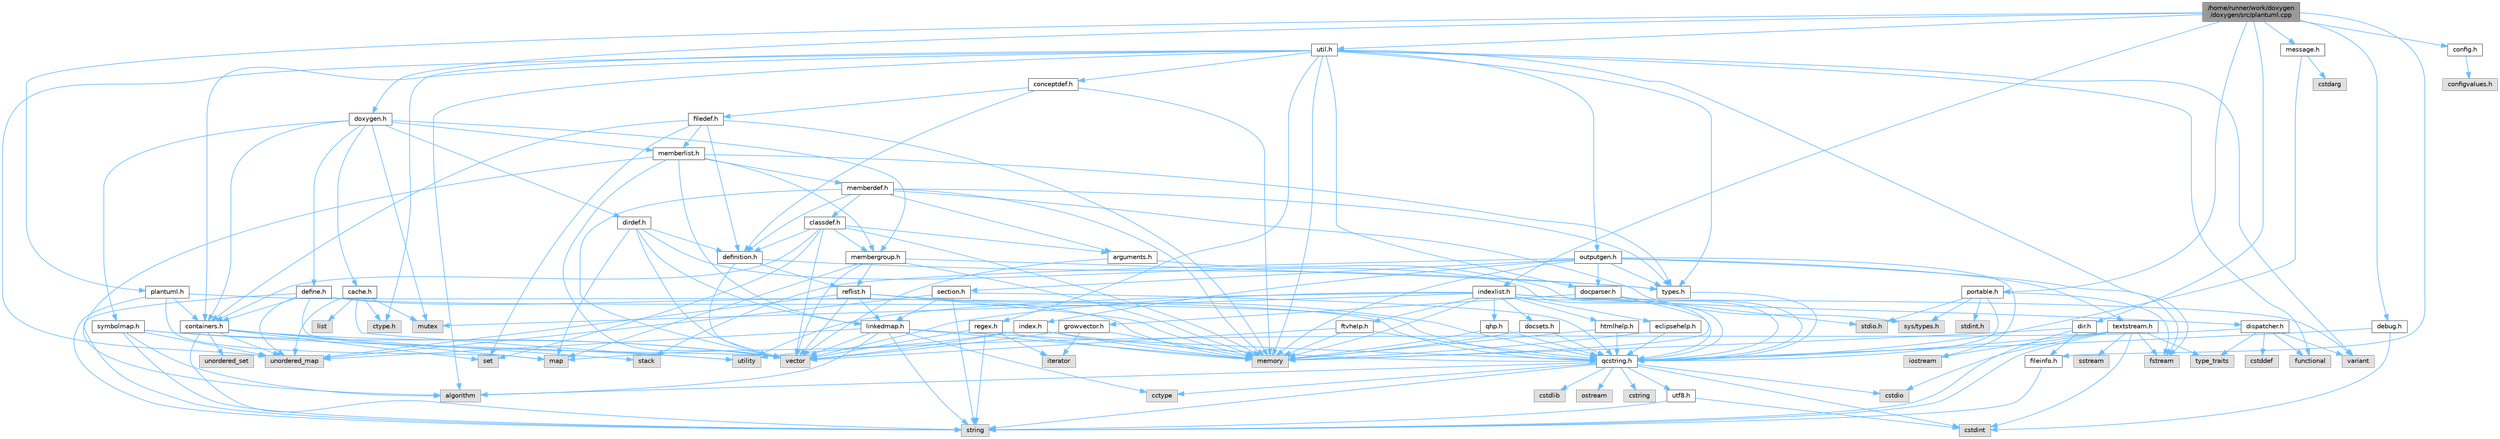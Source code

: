 digraph "/home/runner/work/doxygen/doxygen/src/plantuml.cpp"
{
 // INTERACTIVE_SVG=YES
 // LATEX_PDF_SIZE
  bgcolor="transparent";
  edge [fontname=Helvetica,fontsize=10,labelfontname=Helvetica,labelfontsize=10];
  node [fontname=Helvetica,fontsize=10,shape=box,height=0.2,width=0.4];
  Node1 [id="Node000001",label="/home/runner/work/doxygen\l/doxygen/src/plantuml.cpp",height=0.2,width=0.4,color="gray40", fillcolor="grey60", style="filled", fontcolor="black"];
  Node1 -> Node2 [id="edge1_Node000001_Node000002",color="steelblue1",style="solid"];
  Node2 [id="Node000002",label="plantuml.h",height=0.2,width=0.4,color="grey40", fillcolor="white", style="filled",URL="$d3/dde/plantuml_8h.html",tooltip=" "];
  Node2 -> Node3 [id="edge2_Node000002_Node000003",color="steelblue1",style="solid"];
  Node3 [id="Node000003",label="map",height=0.2,width=0.4,color="grey60", fillcolor="#E0E0E0", style="filled"];
  Node2 -> Node4 [id="edge3_Node000002_Node000004",color="steelblue1",style="solid"];
  Node4 [id="Node000004",label="string",height=0.2,width=0.4,color="grey60", fillcolor="#E0E0E0", style="filled"];
  Node2 -> Node5 [id="edge4_Node000002_Node000005",color="steelblue1",style="solid"];
  Node5 [id="Node000005",label="containers.h",height=0.2,width=0.4,color="grey40", fillcolor="white", style="filled",URL="$d5/d75/containers_8h.html",tooltip=" "];
  Node5 -> Node6 [id="edge5_Node000005_Node000006",color="steelblue1",style="solid"];
  Node6 [id="Node000006",label="vector",height=0.2,width=0.4,color="grey60", fillcolor="#E0E0E0", style="filled"];
  Node5 -> Node4 [id="edge6_Node000005_Node000004",color="steelblue1",style="solid"];
  Node5 -> Node7 [id="edge7_Node000005_Node000007",color="steelblue1",style="solid"];
  Node7 [id="Node000007",label="set",height=0.2,width=0.4,color="grey60", fillcolor="#E0E0E0", style="filled"];
  Node5 -> Node3 [id="edge8_Node000005_Node000003",color="steelblue1",style="solid"];
  Node5 -> Node8 [id="edge9_Node000005_Node000008",color="steelblue1",style="solid"];
  Node8 [id="Node000008",label="unordered_set",height=0.2,width=0.4,color="grey60", fillcolor="#E0E0E0", style="filled"];
  Node5 -> Node9 [id="edge10_Node000005_Node000009",color="steelblue1",style="solid"];
  Node9 [id="Node000009",label="unordered_map",height=0.2,width=0.4,color="grey60", fillcolor="#E0E0E0", style="filled"];
  Node5 -> Node10 [id="edge11_Node000005_Node000010",color="steelblue1",style="solid"];
  Node10 [id="Node000010",label="stack",height=0.2,width=0.4,color="grey60", fillcolor="#E0E0E0", style="filled"];
  Node2 -> Node11 [id="edge12_Node000002_Node000011",color="steelblue1",style="solid"];
  Node11 [id="Node000011",label="qcstring.h",height=0.2,width=0.4,color="grey40", fillcolor="white", style="filled",URL="$d7/d5c/qcstring_8h.html",tooltip=" "];
  Node11 -> Node4 [id="edge13_Node000011_Node000004",color="steelblue1",style="solid"];
  Node11 -> Node12 [id="edge14_Node000011_Node000012",color="steelblue1",style="solid"];
  Node12 [id="Node000012",label="algorithm",height=0.2,width=0.4,color="grey60", fillcolor="#E0E0E0", style="filled"];
  Node11 -> Node13 [id="edge15_Node000011_Node000013",color="steelblue1",style="solid"];
  Node13 [id="Node000013",label="cctype",height=0.2,width=0.4,color="grey60", fillcolor="#E0E0E0", style="filled"];
  Node11 -> Node14 [id="edge16_Node000011_Node000014",color="steelblue1",style="solid"];
  Node14 [id="Node000014",label="cstring",height=0.2,width=0.4,color="grey60", fillcolor="#E0E0E0", style="filled"];
  Node11 -> Node15 [id="edge17_Node000011_Node000015",color="steelblue1",style="solid"];
  Node15 [id="Node000015",label="cstdio",height=0.2,width=0.4,color="grey60", fillcolor="#E0E0E0", style="filled"];
  Node11 -> Node16 [id="edge18_Node000011_Node000016",color="steelblue1",style="solid"];
  Node16 [id="Node000016",label="cstdlib",height=0.2,width=0.4,color="grey60", fillcolor="#E0E0E0", style="filled"];
  Node11 -> Node17 [id="edge19_Node000011_Node000017",color="steelblue1",style="solid"];
  Node17 [id="Node000017",label="cstdint",height=0.2,width=0.4,color="grey60", fillcolor="#E0E0E0", style="filled"];
  Node11 -> Node18 [id="edge20_Node000011_Node000018",color="steelblue1",style="solid"];
  Node18 [id="Node000018",label="ostream",height=0.2,width=0.4,color="grey60", fillcolor="#E0E0E0", style="filled"];
  Node11 -> Node19 [id="edge21_Node000011_Node000019",color="steelblue1",style="solid"];
  Node19 [id="Node000019",label="utf8.h",height=0.2,width=0.4,color="grey40", fillcolor="white", style="filled",URL="$db/d7c/utf8_8h.html",tooltip="Various UTF8 related helper functions."];
  Node19 -> Node17 [id="edge22_Node000019_Node000017",color="steelblue1",style="solid"];
  Node19 -> Node4 [id="edge23_Node000019_Node000004",color="steelblue1",style="solid"];
  Node1 -> Node20 [id="edge24_Node000001_Node000020",color="steelblue1",style="solid"];
  Node20 [id="Node000020",label="util.h",height=0.2,width=0.4,color="grey40", fillcolor="white", style="filled",URL="$d8/d3c/util_8h.html",tooltip="A bunch of utility functions."];
  Node20 -> Node21 [id="edge25_Node000020_Node000021",color="steelblue1",style="solid"];
  Node21 [id="Node000021",label="memory",height=0.2,width=0.4,color="grey60", fillcolor="#E0E0E0", style="filled"];
  Node20 -> Node9 [id="edge26_Node000020_Node000009",color="steelblue1",style="solid"];
  Node20 -> Node12 [id="edge27_Node000020_Node000012",color="steelblue1",style="solid"];
  Node20 -> Node22 [id="edge28_Node000020_Node000022",color="steelblue1",style="solid"];
  Node22 [id="Node000022",label="functional",height=0.2,width=0.4,color="grey60", fillcolor="#E0E0E0", style="filled"];
  Node20 -> Node23 [id="edge29_Node000020_Node000023",color="steelblue1",style="solid"];
  Node23 [id="Node000023",label="fstream",height=0.2,width=0.4,color="grey60", fillcolor="#E0E0E0", style="filled"];
  Node20 -> Node24 [id="edge30_Node000020_Node000024",color="steelblue1",style="solid"];
  Node24 [id="Node000024",label="variant",height=0.2,width=0.4,color="grey60", fillcolor="#E0E0E0", style="filled"];
  Node20 -> Node25 [id="edge31_Node000020_Node000025",color="steelblue1",style="solid"];
  Node25 [id="Node000025",label="ctype.h",height=0.2,width=0.4,color="grey60", fillcolor="#E0E0E0", style="filled"];
  Node20 -> Node26 [id="edge32_Node000020_Node000026",color="steelblue1",style="solid"];
  Node26 [id="Node000026",label="types.h",height=0.2,width=0.4,color="grey40", fillcolor="white", style="filled",URL="$d9/d49/types_8h.html",tooltip="This file contains a number of basic enums and types."];
  Node26 -> Node11 [id="edge33_Node000026_Node000011",color="steelblue1",style="solid"];
  Node20 -> Node27 [id="edge34_Node000020_Node000027",color="steelblue1",style="solid"];
  Node27 [id="Node000027",label="docparser.h",height=0.2,width=0.4,color="grey40", fillcolor="white", style="filled",URL="$de/d9c/docparser_8h.html",tooltip=" "];
  Node27 -> Node28 [id="edge35_Node000027_Node000028",color="steelblue1",style="solid"];
  Node28 [id="Node000028",label="stdio.h",height=0.2,width=0.4,color="grey60", fillcolor="#E0E0E0", style="filled"];
  Node27 -> Node21 [id="edge36_Node000027_Node000021",color="steelblue1",style="solid"];
  Node27 -> Node11 [id="edge37_Node000027_Node000011",color="steelblue1",style="solid"];
  Node27 -> Node29 [id="edge38_Node000027_Node000029",color="steelblue1",style="solid"];
  Node29 [id="Node000029",label="growvector.h",height=0.2,width=0.4,color="grey40", fillcolor="white", style="filled",URL="$d7/d50/growvector_8h.html",tooltip=" "];
  Node29 -> Node6 [id="edge39_Node000029_Node000006",color="steelblue1",style="solid"];
  Node29 -> Node21 [id="edge40_Node000029_Node000021",color="steelblue1",style="solid"];
  Node29 -> Node30 [id="edge41_Node000029_Node000030",color="steelblue1",style="solid"];
  Node30 [id="Node000030",label="iterator",height=0.2,width=0.4,color="grey60", fillcolor="#E0E0E0", style="filled"];
  Node20 -> Node5 [id="edge42_Node000020_Node000005",color="steelblue1",style="solid"];
  Node20 -> Node31 [id="edge43_Node000020_Node000031",color="steelblue1",style="solid"];
  Node31 [id="Node000031",label="outputgen.h",height=0.2,width=0.4,color="grey40", fillcolor="white", style="filled",URL="$df/d06/outputgen_8h.html",tooltip=" "];
  Node31 -> Node21 [id="edge44_Node000031_Node000021",color="steelblue1",style="solid"];
  Node31 -> Node10 [id="edge45_Node000031_Node000010",color="steelblue1",style="solid"];
  Node31 -> Node32 [id="edge46_Node000031_Node000032",color="steelblue1",style="solid"];
  Node32 [id="Node000032",label="iostream",height=0.2,width=0.4,color="grey60", fillcolor="#E0E0E0", style="filled"];
  Node31 -> Node23 [id="edge47_Node000031_Node000023",color="steelblue1",style="solid"];
  Node31 -> Node26 [id="edge48_Node000031_Node000026",color="steelblue1",style="solid"];
  Node31 -> Node33 [id="edge49_Node000031_Node000033",color="steelblue1",style="solid"];
  Node33 [id="Node000033",label="index.h",height=0.2,width=0.4,color="grey40", fillcolor="white", style="filled",URL="$d1/db5/index_8h.html",tooltip=" "];
  Node33 -> Node21 [id="edge50_Node000033_Node000021",color="steelblue1",style="solid"];
  Node33 -> Node6 [id="edge51_Node000033_Node000006",color="steelblue1",style="solid"];
  Node33 -> Node3 [id="edge52_Node000033_Node000003",color="steelblue1",style="solid"];
  Node33 -> Node11 [id="edge53_Node000033_Node000011",color="steelblue1",style="solid"];
  Node31 -> Node34 [id="edge54_Node000031_Node000034",color="steelblue1",style="solid"];
  Node34 [id="Node000034",label="section.h",height=0.2,width=0.4,color="grey40", fillcolor="white", style="filled",URL="$d1/d2a/section_8h.html",tooltip=" "];
  Node34 -> Node4 [id="edge55_Node000034_Node000004",color="steelblue1",style="solid"];
  Node34 -> Node9 [id="edge56_Node000034_Node000009",color="steelblue1",style="solid"];
  Node34 -> Node11 [id="edge57_Node000034_Node000011",color="steelblue1",style="solid"];
  Node34 -> Node35 [id="edge58_Node000034_Node000035",color="steelblue1",style="solid"];
  Node35 [id="Node000035",label="linkedmap.h",height=0.2,width=0.4,color="grey40", fillcolor="white", style="filled",URL="$da/de1/linkedmap_8h.html",tooltip=" "];
  Node35 -> Node9 [id="edge59_Node000035_Node000009",color="steelblue1",style="solid"];
  Node35 -> Node6 [id="edge60_Node000035_Node000006",color="steelblue1",style="solid"];
  Node35 -> Node21 [id="edge61_Node000035_Node000021",color="steelblue1",style="solid"];
  Node35 -> Node4 [id="edge62_Node000035_Node000004",color="steelblue1",style="solid"];
  Node35 -> Node12 [id="edge63_Node000035_Node000012",color="steelblue1",style="solid"];
  Node35 -> Node13 [id="edge64_Node000035_Node000013",color="steelblue1",style="solid"];
  Node35 -> Node11 [id="edge65_Node000035_Node000011",color="steelblue1",style="solid"];
  Node31 -> Node36 [id="edge66_Node000031_Node000036",color="steelblue1",style="solid"];
  Node36 [id="Node000036",label="textstream.h",height=0.2,width=0.4,color="grey40", fillcolor="white", style="filled",URL="$d4/d7d/textstream_8h.html",tooltip=" "];
  Node36 -> Node4 [id="edge67_Node000036_Node000004",color="steelblue1",style="solid"];
  Node36 -> Node32 [id="edge68_Node000036_Node000032",color="steelblue1",style="solid"];
  Node36 -> Node37 [id="edge69_Node000036_Node000037",color="steelblue1",style="solid"];
  Node37 [id="Node000037",label="sstream",height=0.2,width=0.4,color="grey60", fillcolor="#E0E0E0", style="filled"];
  Node36 -> Node17 [id="edge70_Node000036_Node000017",color="steelblue1",style="solid"];
  Node36 -> Node15 [id="edge71_Node000036_Node000015",color="steelblue1",style="solid"];
  Node36 -> Node23 [id="edge72_Node000036_Node000023",color="steelblue1",style="solid"];
  Node36 -> Node38 [id="edge73_Node000036_Node000038",color="steelblue1",style="solid"];
  Node38 [id="Node000038",label="type_traits",height=0.2,width=0.4,color="grey60", fillcolor="#E0E0E0", style="filled"];
  Node36 -> Node11 [id="edge74_Node000036_Node000011",color="steelblue1",style="solid"];
  Node31 -> Node27 [id="edge75_Node000031_Node000027",color="steelblue1",style="solid"];
  Node20 -> Node39 [id="edge76_Node000020_Node000039",color="steelblue1",style="solid"];
  Node39 [id="Node000039",label="regex.h",height=0.2,width=0.4,color="grey40", fillcolor="white", style="filled",URL="$d1/d21/regex_8h.html",tooltip=" "];
  Node39 -> Node21 [id="edge77_Node000039_Node000021",color="steelblue1",style="solid"];
  Node39 -> Node4 [id="edge78_Node000039_Node000004",color="steelblue1",style="solid"];
  Node39 -> Node6 [id="edge79_Node000039_Node000006",color="steelblue1",style="solid"];
  Node39 -> Node30 [id="edge80_Node000039_Node000030",color="steelblue1",style="solid"];
  Node20 -> Node40 [id="edge81_Node000020_Node000040",color="steelblue1",style="solid"];
  Node40 [id="Node000040",label="conceptdef.h",height=0.2,width=0.4,color="grey40", fillcolor="white", style="filled",URL="$da/df1/conceptdef_8h.html",tooltip=" "];
  Node40 -> Node21 [id="edge82_Node000040_Node000021",color="steelblue1",style="solid"];
  Node40 -> Node41 [id="edge83_Node000040_Node000041",color="steelblue1",style="solid"];
  Node41 [id="Node000041",label="definition.h",height=0.2,width=0.4,color="grey40", fillcolor="white", style="filled",URL="$df/da1/definition_8h.html",tooltip=" "];
  Node41 -> Node6 [id="edge84_Node000041_Node000006",color="steelblue1",style="solid"];
  Node41 -> Node26 [id="edge85_Node000041_Node000026",color="steelblue1",style="solid"];
  Node41 -> Node42 [id="edge86_Node000041_Node000042",color="steelblue1",style="solid"];
  Node42 [id="Node000042",label="reflist.h",height=0.2,width=0.4,color="grey40", fillcolor="white", style="filled",URL="$d1/d02/reflist_8h.html",tooltip=" "];
  Node42 -> Node6 [id="edge87_Node000042_Node000006",color="steelblue1",style="solid"];
  Node42 -> Node9 [id="edge88_Node000042_Node000009",color="steelblue1",style="solid"];
  Node42 -> Node21 [id="edge89_Node000042_Node000021",color="steelblue1",style="solid"];
  Node42 -> Node11 [id="edge90_Node000042_Node000011",color="steelblue1",style="solid"];
  Node42 -> Node35 [id="edge91_Node000042_Node000035",color="steelblue1",style="solid"];
  Node40 -> Node43 [id="edge92_Node000040_Node000043",color="steelblue1",style="solid"];
  Node43 [id="Node000043",label="filedef.h",height=0.2,width=0.4,color="grey40", fillcolor="white", style="filled",URL="$d4/d3a/filedef_8h.html",tooltip=" "];
  Node43 -> Node21 [id="edge93_Node000043_Node000021",color="steelblue1",style="solid"];
  Node43 -> Node7 [id="edge94_Node000043_Node000007",color="steelblue1",style="solid"];
  Node43 -> Node41 [id="edge95_Node000043_Node000041",color="steelblue1",style="solid"];
  Node43 -> Node44 [id="edge96_Node000043_Node000044",color="steelblue1",style="solid"];
  Node44 [id="Node000044",label="memberlist.h",height=0.2,width=0.4,color="grey40", fillcolor="white", style="filled",URL="$dd/d78/memberlist_8h.html",tooltip=" "];
  Node44 -> Node6 [id="edge97_Node000044_Node000006",color="steelblue1",style="solid"];
  Node44 -> Node12 [id="edge98_Node000044_Node000012",color="steelblue1",style="solid"];
  Node44 -> Node45 [id="edge99_Node000044_Node000045",color="steelblue1",style="solid"];
  Node45 [id="Node000045",label="memberdef.h",height=0.2,width=0.4,color="grey40", fillcolor="white", style="filled",URL="$d4/d46/memberdef_8h.html",tooltip=" "];
  Node45 -> Node6 [id="edge100_Node000045_Node000006",color="steelblue1",style="solid"];
  Node45 -> Node21 [id="edge101_Node000045_Node000021",color="steelblue1",style="solid"];
  Node45 -> Node46 [id="edge102_Node000045_Node000046",color="steelblue1",style="solid"];
  Node46 [id="Node000046",label="sys/types.h",height=0.2,width=0.4,color="grey60", fillcolor="#E0E0E0", style="filled"];
  Node45 -> Node26 [id="edge103_Node000045_Node000026",color="steelblue1",style="solid"];
  Node45 -> Node41 [id="edge104_Node000045_Node000041",color="steelblue1",style="solid"];
  Node45 -> Node47 [id="edge105_Node000045_Node000047",color="steelblue1",style="solid"];
  Node47 [id="Node000047",label="arguments.h",height=0.2,width=0.4,color="grey40", fillcolor="white", style="filled",URL="$df/d9b/arguments_8h.html",tooltip=" "];
  Node47 -> Node6 [id="edge106_Node000047_Node000006",color="steelblue1",style="solid"];
  Node47 -> Node11 [id="edge107_Node000047_Node000011",color="steelblue1",style="solid"];
  Node45 -> Node48 [id="edge108_Node000045_Node000048",color="steelblue1",style="solid"];
  Node48 [id="Node000048",label="classdef.h",height=0.2,width=0.4,color="grey40", fillcolor="white", style="filled",URL="$d1/da6/classdef_8h.html",tooltip=" "];
  Node48 -> Node21 [id="edge109_Node000048_Node000021",color="steelblue1",style="solid"];
  Node48 -> Node6 [id="edge110_Node000048_Node000006",color="steelblue1",style="solid"];
  Node48 -> Node7 [id="edge111_Node000048_Node000007",color="steelblue1",style="solid"];
  Node48 -> Node5 [id="edge112_Node000048_Node000005",color="steelblue1",style="solid"];
  Node48 -> Node41 [id="edge113_Node000048_Node000041",color="steelblue1",style="solid"];
  Node48 -> Node47 [id="edge114_Node000048_Node000047",color="steelblue1",style="solid"];
  Node48 -> Node49 [id="edge115_Node000048_Node000049",color="steelblue1",style="solid"];
  Node49 [id="Node000049",label="membergroup.h",height=0.2,width=0.4,color="grey40", fillcolor="white", style="filled",URL="$d9/d11/membergroup_8h.html",tooltip=" "];
  Node49 -> Node6 [id="edge116_Node000049_Node000006",color="steelblue1",style="solid"];
  Node49 -> Node3 [id="edge117_Node000049_Node000003",color="steelblue1",style="solid"];
  Node49 -> Node21 [id="edge118_Node000049_Node000021",color="steelblue1",style="solid"];
  Node49 -> Node26 [id="edge119_Node000049_Node000026",color="steelblue1",style="solid"];
  Node49 -> Node42 [id="edge120_Node000049_Node000042",color="steelblue1",style="solid"];
  Node44 -> Node35 [id="edge121_Node000044_Node000035",color="steelblue1",style="solid"];
  Node44 -> Node26 [id="edge122_Node000044_Node000026",color="steelblue1",style="solid"];
  Node44 -> Node49 [id="edge123_Node000044_Node000049",color="steelblue1",style="solid"];
  Node43 -> Node5 [id="edge124_Node000043_Node000005",color="steelblue1",style="solid"];
  Node1 -> Node50 [id="edge125_Node000001_Node000050",color="steelblue1",style="solid"];
  Node50 [id="Node000050",label="portable.h",height=0.2,width=0.4,color="grey40", fillcolor="white", style="filled",URL="$d2/de2/portable_8h.html",tooltip="Portable versions of functions that are platform dependent."];
  Node50 -> Node28 [id="edge126_Node000050_Node000028",color="steelblue1",style="solid"];
  Node50 -> Node46 [id="edge127_Node000050_Node000046",color="steelblue1",style="solid"];
  Node50 -> Node51 [id="edge128_Node000050_Node000051",color="steelblue1",style="solid"];
  Node51 [id="Node000051",label="stdint.h",height=0.2,width=0.4,color="grey60", fillcolor="#E0E0E0", style="filled"];
  Node50 -> Node23 [id="edge129_Node000050_Node000023",color="steelblue1",style="solid"];
  Node50 -> Node11 [id="edge130_Node000050_Node000011",color="steelblue1",style="solid"];
  Node1 -> Node52 [id="edge131_Node000001_Node000052",color="steelblue1",style="solid"];
  Node52 [id="Node000052",label="config.h",height=0.2,width=0.4,color="grey40", fillcolor="white", style="filled",URL="$db/d16/config_8h.html",tooltip=" "];
  Node52 -> Node53 [id="edge132_Node000052_Node000053",color="steelblue1",style="solid"];
  Node53 [id="Node000053",label="configvalues.h",height=0.2,width=0.4,color="grey60", fillcolor="#E0E0E0", style="filled"];
  Node1 -> Node54 [id="edge133_Node000001_Node000054",color="steelblue1",style="solid"];
  Node54 [id="Node000054",label="doxygen.h",height=0.2,width=0.4,color="grey40", fillcolor="white", style="filled",URL="$d1/da1/doxygen_8h.html",tooltip=" "];
  Node54 -> Node55 [id="edge134_Node000054_Node000055",color="steelblue1",style="solid"];
  Node55 [id="Node000055",label="mutex",height=0.2,width=0.4,color="grey60", fillcolor="#E0E0E0", style="filled"];
  Node54 -> Node5 [id="edge135_Node000054_Node000005",color="steelblue1",style="solid"];
  Node54 -> Node49 [id="edge136_Node000054_Node000049",color="steelblue1",style="solid"];
  Node54 -> Node56 [id="edge137_Node000054_Node000056",color="steelblue1",style="solid"];
  Node56 [id="Node000056",label="dirdef.h",height=0.2,width=0.4,color="grey40", fillcolor="white", style="filled",URL="$d6/d15/dirdef_8h.html",tooltip=" "];
  Node56 -> Node6 [id="edge138_Node000056_Node000006",color="steelblue1",style="solid"];
  Node56 -> Node3 [id="edge139_Node000056_Node000003",color="steelblue1",style="solid"];
  Node56 -> Node11 [id="edge140_Node000056_Node000011",color="steelblue1",style="solid"];
  Node56 -> Node35 [id="edge141_Node000056_Node000035",color="steelblue1",style="solid"];
  Node56 -> Node41 [id="edge142_Node000056_Node000041",color="steelblue1",style="solid"];
  Node54 -> Node44 [id="edge143_Node000054_Node000044",color="steelblue1",style="solid"];
  Node54 -> Node57 [id="edge144_Node000054_Node000057",color="steelblue1",style="solid"];
  Node57 [id="Node000057",label="define.h",height=0.2,width=0.4,color="grey40", fillcolor="white", style="filled",URL="$df/d67/define_8h.html",tooltip=" "];
  Node57 -> Node6 [id="edge145_Node000057_Node000006",color="steelblue1",style="solid"];
  Node57 -> Node21 [id="edge146_Node000057_Node000021",color="steelblue1",style="solid"];
  Node57 -> Node4 [id="edge147_Node000057_Node000004",color="steelblue1",style="solid"];
  Node57 -> Node9 [id="edge148_Node000057_Node000009",color="steelblue1",style="solid"];
  Node57 -> Node11 [id="edge149_Node000057_Node000011",color="steelblue1",style="solid"];
  Node57 -> Node5 [id="edge150_Node000057_Node000005",color="steelblue1",style="solid"];
  Node54 -> Node58 [id="edge151_Node000054_Node000058",color="steelblue1",style="solid"];
  Node58 [id="Node000058",label="cache.h",height=0.2,width=0.4,color="grey40", fillcolor="white", style="filled",URL="$d3/d26/cache_8h.html",tooltip=" "];
  Node58 -> Node59 [id="edge152_Node000058_Node000059",color="steelblue1",style="solid"];
  Node59 [id="Node000059",label="list",height=0.2,width=0.4,color="grey60", fillcolor="#E0E0E0", style="filled"];
  Node58 -> Node9 [id="edge153_Node000058_Node000009",color="steelblue1",style="solid"];
  Node58 -> Node55 [id="edge154_Node000058_Node000055",color="steelblue1",style="solid"];
  Node58 -> Node60 [id="edge155_Node000058_Node000060",color="steelblue1",style="solid"];
  Node60 [id="Node000060",label="utility",height=0.2,width=0.4,color="grey60", fillcolor="#E0E0E0", style="filled"];
  Node58 -> Node25 [id="edge156_Node000058_Node000025",color="steelblue1",style="solid"];
  Node54 -> Node61 [id="edge157_Node000054_Node000061",color="steelblue1",style="solid"];
  Node61 [id="Node000061",label="symbolmap.h",height=0.2,width=0.4,color="grey40", fillcolor="white", style="filled",URL="$d7/ddd/symbolmap_8h.html",tooltip=" "];
  Node61 -> Node12 [id="edge158_Node000061_Node000012",color="steelblue1",style="solid"];
  Node61 -> Node9 [id="edge159_Node000061_Node000009",color="steelblue1",style="solid"];
  Node61 -> Node6 [id="edge160_Node000061_Node000006",color="steelblue1",style="solid"];
  Node61 -> Node4 [id="edge161_Node000061_Node000004",color="steelblue1",style="solid"];
  Node61 -> Node60 [id="edge162_Node000061_Node000060",color="steelblue1",style="solid"];
  Node1 -> Node62 [id="edge163_Node000001_Node000062",color="steelblue1",style="solid"];
  Node62 [id="Node000062",label="message.h",height=0.2,width=0.4,color="grey40", fillcolor="white", style="filled",URL="$d2/d0d/message_8h.html",tooltip=" "];
  Node62 -> Node63 [id="edge164_Node000062_Node000063",color="steelblue1",style="solid"];
  Node63 [id="Node000063",label="cstdarg",height=0.2,width=0.4,color="grey60", fillcolor="#E0E0E0", style="filled"];
  Node62 -> Node11 [id="edge165_Node000062_Node000011",color="steelblue1",style="solid"];
  Node1 -> Node64 [id="edge166_Node000001_Node000064",color="steelblue1",style="solid"];
  Node64 [id="Node000064",label="debug.h",height=0.2,width=0.4,color="grey40", fillcolor="white", style="filled",URL="$db/d16/debug_8h.html",tooltip=" "];
  Node64 -> Node17 [id="edge167_Node000064_Node000017",color="steelblue1",style="solid"];
  Node64 -> Node11 [id="edge168_Node000064_Node000011",color="steelblue1",style="solid"];
  Node1 -> Node65 [id="edge169_Node000001_Node000065",color="steelblue1",style="solid"];
  Node65 [id="Node000065",label="fileinfo.h",height=0.2,width=0.4,color="grey40", fillcolor="white", style="filled",URL="$df/d45/fileinfo_8h.html",tooltip=" "];
  Node65 -> Node4 [id="edge170_Node000065_Node000004",color="steelblue1",style="solid"];
  Node1 -> Node66 [id="edge171_Node000001_Node000066",color="steelblue1",style="solid"];
  Node66 [id="Node000066",label="dir.h",height=0.2,width=0.4,color="grey40", fillcolor="white", style="filled",URL="$df/d9c/dir_8h.html",tooltip=" "];
  Node66 -> Node4 [id="edge172_Node000066_Node000004",color="steelblue1",style="solid"];
  Node66 -> Node21 [id="edge173_Node000066_Node000021",color="steelblue1",style="solid"];
  Node66 -> Node65 [id="edge174_Node000066_Node000065",color="steelblue1",style="solid"];
  Node1 -> Node67 [id="edge175_Node000001_Node000067",color="steelblue1",style="solid"];
  Node67 [id="Node000067",label="indexlist.h",height=0.2,width=0.4,color="grey40", fillcolor="white", style="filled",URL="$d5/d61/indexlist_8h.html",tooltip=" "];
  Node67 -> Node60 [id="edge176_Node000067_Node000060",color="steelblue1",style="solid"];
  Node67 -> Node6 [id="edge177_Node000067_Node000006",color="steelblue1",style="solid"];
  Node67 -> Node21 [id="edge178_Node000067_Node000021",color="steelblue1",style="solid"];
  Node67 -> Node55 [id="edge179_Node000067_Node000055",color="steelblue1",style="solid"];
  Node67 -> Node24 [id="edge180_Node000067_Node000024",color="steelblue1",style="solid"];
  Node67 -> Node11 [id="edge181_Node000067_Node000011",color="steelblue1",style="solid"];
  Node67 -> Node68 [id="edge182_Node000067_Node000068",color="steelblue1",style="solid"];
  Node68 [id="Node000068",label="dispatcher.h",height=0.2,width=0.4,color="grey40", fillcolor="white", style="filled",URL="$da/d73/dispatcher_8h.html",tooltip=" "];
  Node68 -> Node69 [id="edge183_Node000068_Node000069",color="steelblue1",style="solid"];
  Node69 [id="Node000069",label="cstddef",height=0.2,width=0.4,color="grey60", fillcolor="#E0E0E0", style="filled"];
  Node68 -> Node60 [id="edge184_Node000068_Node000060",color="steelblue1",style="solid"];
  Node68 -> Node22 [id="edge185_Node000068_Node000022",color="steelblue1",style="solid"];
  Node68 -> Node24 [id="edge186_Node000068_Node000024",color="steelblue1",style="solid"];
  Node68 -> Node38 [id="edge187_Node000068_Node000038",color="steelblue1",style="solid"];
  Node67 -> Node70 [id="edge188_Node000067_Node000070",color="steelblue1",style="solid"];
  Node70 [id="Node000070",label="docsets.h",height=0.2,width=0.4,color="grey40", fillcolor="white", style="filled",URL="$d1/db2/docsets_8h.html",tooltip=" "];
  Node70 -> Node21 [id="edge189_Node000070_Node000021",color="steelblue1",style="solid"];
  Node70 -> Node11 [id="edge190_Node000070_Node000011",color="steelblue1",style="solid"];
  Node67 -> Node71 [id="edge191_Node000067_Node000071",color="steelblue1",style="solid"];
  Node71 [id="Node000071",label="eclipsehelp.h",height=0.2,width=0.4,color="grey40", fillcolor="white", style="filled",URL="$db/d9e/eclipsehelp_8h.html",tooltip=" "];
  Node71 -> Node21 [id="edge192_Node000071_Node000021",color="steelblue1",style="solid"];
  Node71 -> Node11 [id="edge193_Node000071_Node000011",color="steelblue1",style="solid"];
  Node67 -> Node72 [id="edge194_Node000067_Node000072",color="steelblue1",style="solid"];
  Node72 [id="Node000072",label="ftvhelp.h",height=0.2,width=0.4,color="grey40", fillcolor="white", style="filled",URL="$d2/d4a/ftvhelp_8h.html",tooltip=" "];
  Node72 -> Node21 [id="edge195_Node000072_Node000021",color="steelblue1",style="solid"];
  Node72 -> Node6 [id="edge196_Node000072_Node000006",color="steelblue1",style="solid"];
  Node72 -> Node11 [id="edge197_Node000072_Node000011",color="steelblue1",style="solid"];
  Node67 -> Node73 [id="edge198_Node000067_Node000073",color="steelblue1",style="solid"];
  Node73 [id="Node000073",label="htmlhelp.h",height=0.2,width=0.4,color="grey40", fillcolor="white", style="filled",URL="$d8/dc3/htmlhelp_8h.html",tooltip=" "];
  Node73 -> Node21 [id="edge199_Node000073_Node000021",color="steelblue1",style="solid"];
  Node73 -> Node11 [id="edge200_Node000073_Node000011",color="steelblue1",style="solid"];
  Node67 -> Node74 [id="edge201_Node000067_Node000074",color="steelblue1",style="solid"];
  Node74 [id="Node000074",label="qhp.h",height=0.2,width=0.4,color="grey40", fillcolor="white", style="filled",URL="$dc/d20/qhp_8h.html",tooltip=" "];
  Node74 -> Node21 [id="edge202_Node000074_Node000021",color="steelblue1",style="solid"];
  Node74 -> Node11 [id="edge203_Node000074_Node000011",color="steelblue1",style="solid"];
}
